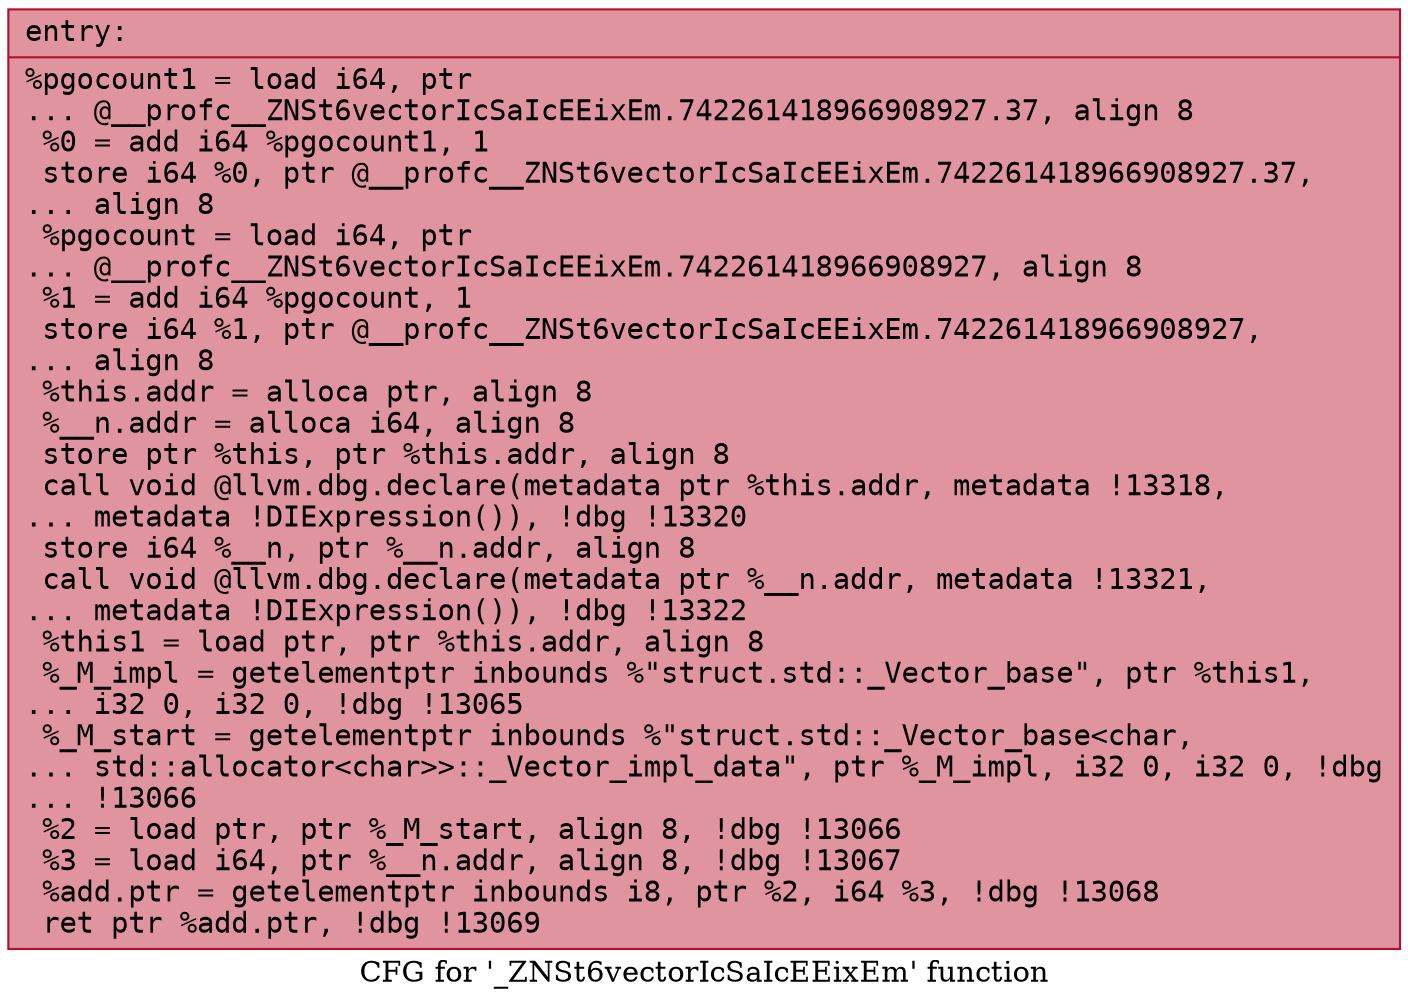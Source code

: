 digraph "CFG for '_ZNSt6vectorIcSaIcEEixEm' function" {
	label="CFG for '_ZNSt6vectorIcSaIcEEixEm' function";

	Node0x564268dddcd0 [shape=record,color="#b70d28ff", style=filled, fillcolor="#b70d2870" fontname="Courier",label="{entry:\l|  %pgocount1 = load i64, ptr\l... @__profc__ZNSt6vectorIcSaIcEEixEm.742261418966908927.37, align 8\l  %0 = add i64 %pgocount1, 1\l  store i64 %0, ptr @__profc__ZNSt6vectorIcSaIcEEixEm.742261418966908927.37,\l... align 8\l  %pgocount = load i64, ptr\l... @__profc__ZNSt6vectorIcSaIcEEixEm.742261418966908927, align 8\l  %1 = add i64 %pgocount, 1\l  store i64 %1, ptr @__profc__ZNSt6vectorIcSaIcEEixEm.742261418966908927,\l... align 8\l  %this.addr = alloca ptr, align 8\l  %__n.addr = alloca i64, align 8\l  store ptr %this, ptr %this.addr, align 8\l  call void @llvm.dbg.declare(metadata ptr %this.addr, metadata !13318,\l... metadata !DIExpression()), !dbg !13320\l  store i64 %__n, ptr %__n.addr, align 8\l  call void @llvm.dbg.declare(metadata ptr %__n.addr, metadata !13321,\l... metadata !DIExpression()), !dbg !13322\l  %this1 = load ptr, ptr %this.addr, align 8\l  %_M_impl = getelementptr inbounds %\"struct.std::_Vector_base\", ptr %this1,\l... i32 0, i32 0, !dbg !13065\l  %_M_start = getelementptr inbounds %\"struct.std::_Vector_base\<char,\l... std::allocator\<char\>\>::_Vector_impl_data\", ptr %_M_impl, i32 0, i32 0, !dbg\l... !13066\l  %2 = load ptr, ptr %_M_start, align 8, !dbg !13066\l  %3 = load i64, ptr %__n.addr, align 8, !dbg !13067\l  %add.ptr = getelementptr inbounds i8, ptr %2, i64 %3, !dbg !13068\l  ret ptr %add.ptr, !dbg !13069\l}"];
}
